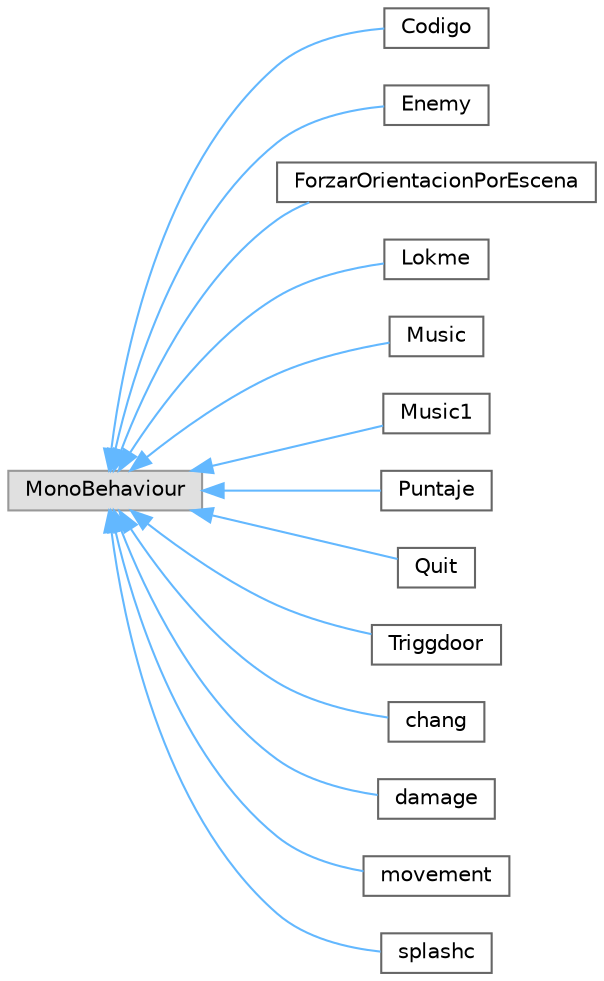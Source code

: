 digraph "Graphical Class Hierarchy"
{
 // LATEX_PDF_SIZE
  bgcolor="transparent";
  edge [fontname=Helvetica,fontsize=10,labelfontname=Helvetica,labelfontsize=10];
  node [fontname=Helvetica,fontsize=10,shape=box,height=0.2,width=0.4];
  rankdir="LR";
  Node0 [id="Node000000",label="MonoBehaviour",height=0.2,width=0.4,color="grey60", fillcolor="#E0E0E0", style="filled",tooltip=" "];
  Node0 -> Node1 [id="edge1_Node000000_Node000001",dir="back",color="steelblue1",style="solid",tooltip=" "];
  Node1 [id="Node000001",label="Codigo",height=0.2,width=0.4,color="grey40", fillcolor="white", style="filled",URL="$class_codigo.html",tooltip="Controla una animación de rotación y escalado sobre un objeto, además de reproducir un sonido al pres..."];
  Node0 -> Node2 [id="edge2_Node000000_Node000002",dir="back",color="steelblue1",style="solid",tooltip=" "];
  Node2 [id="Node000002",label="Enemy",height=0.2,width=0.4,color="grey40", fillcolor="white", style="filled",URL="$class_enemy.html",tooltip="Controla la visualización de un panel UI cuando otro objeto entra en su zona de colisión (trigger)."];
  Node0 -> Node3 [id="edge3_Node000000_Node000003",dir="back",color="steelblue1",style="solid",tooltip=" "];
  Node3 [id="Node000003",label="ForzarOrientacionPorEscena",height=0.2,width=0.4,color="grey40", fillcolor="white", style="filled",URL="$class_forzar_orientacion_por_escena.html",tooltip="Cambia la orientación de la pantalla según la escena actual cargada."];
  Node0 -> Node4 [id="edge4_Node000000_Node000004",dir="back",color="steelblue1",style="solid",tooltip=" "];
  Node4 [id="Node000004",label="Lokme",height=0.2,width=0.4,color="grey40", fillcolor="white", style="filled",URL="$class_lokme.html",tooltip="Hace que el objeto gire horizontalmente para mirar hacia la posición del jugador."];
  Node0 -> Node5 [id="edge5_Node000000_Node000005",dir="back",color="steelblue1",style="solid",tooltip=" "];
  Node5 [id="Node000005",label="Music",height=0.2,width=0.4,color="grey40", fillcolor="white", style="filled",URL="$class_music.html",tooltip="Controla la reproducción de música de fondo persistente entre escenas usando el patrón Singleton."];
  Node0 -> Node6 [id="edge6_Node000000_Node000006",dir="back",color="steelblue1",style="solid",tooltip=" "];
  Node6 [id="Node000006",label="Music1",height=0.2,width=0.4,color="grey40", fillcolor="white", style="filled",URL="$class_music1.html",tooltip=" "];
  Node0 -> Node7 [id="edge7_Node000000_Node000007",dir="back",color="steelblue1",style="solid",tooltip=" "];
  Node7 [id="Node000007",label="Puntaje",height=0.2,width=0.4,color="grey40", fillcolor="white", style="filled",URL="$class_puntaje.html",tooltip="Controla y muestra el puntaje acumulado durante el juego."];
  Node0 -> Node8 [id="edge8_Node000000_Node000008",dir="back",color="steelblue1",style="solid",tooltip=" "];
  Node8 [id="Node000008",label="Quit",height=0.2,width=0.4,color="grey40", fillcolor="white", style="filled",URL="$class_quit.html",tooltip="Controla la orientación de la pantalla y permite salir de la aplicación."];
  Node0 -> Node9 [id="edge9_Node000000_Node000009",dir="back",color="steelblue1",style="solid",tooltip=" "];
  Node9 [id="Node000009",label="Triggdoor",height=0.2,width=0.4,color="grey40", fillcolor="white", style="filled",URL="$class_triggdoor.html",tooltip="Cambia a una nueva escena cuando cualquier objeto entra en el área de colisión (trigger)."];
  Node0 -> Node10 [id="edge10_Node000000_Node000010",dir="back",color="steelblue1",style="solid",tooltip=" "];
  Node10 [id="Node000010",label="chang",height=0.2,width=0.4,color="grey40", fillcolor="white", style="filled",URL="$classchang.html",tooltip="Controlador para el cambio de escenas con transiciones de fundido (fade)."];
  Node0 -> Node11 [id="edge11_Node000000_Node000011",dir="back",color="steelblue1",style="solid",tooltip=" "];
  Node11 [id="Node000011",label="damage",height=0.2,width=0.4,color="grey40", fillcolor="white", style="filled",URL="$classdamage.html",tooltip="Script que detecta colisiones con el jugador y lo destruye al impactar."];
  Node0 -> Node12 [id="edge12_Node000000_Node000012",dir="back",color="steelblue1",style="solid",tooltip=" "];
  Node12 [id="Node000012",label="movement",height=0.2,width=0.4,color="grey40", fillcolor="white", style="filled",URL="$classmovement.html",tooltip="Clase que controla el movimiento del personaje en 2D."];
  Node0 -> Node13 [id="edge13_Node000000_Node000013",dir="back",color="steelblue1",style="solid",tooltip=" "];
  Node13 [id="Node000013",label="splashc",height=0.2,width=0.4,color="grey40", fillcolor="white", style="filled",URL="$classsplashc.html",tooltip="Controla un efecto visual de \"pulso\" en una imagen antes de cambiar de escena."];
}
